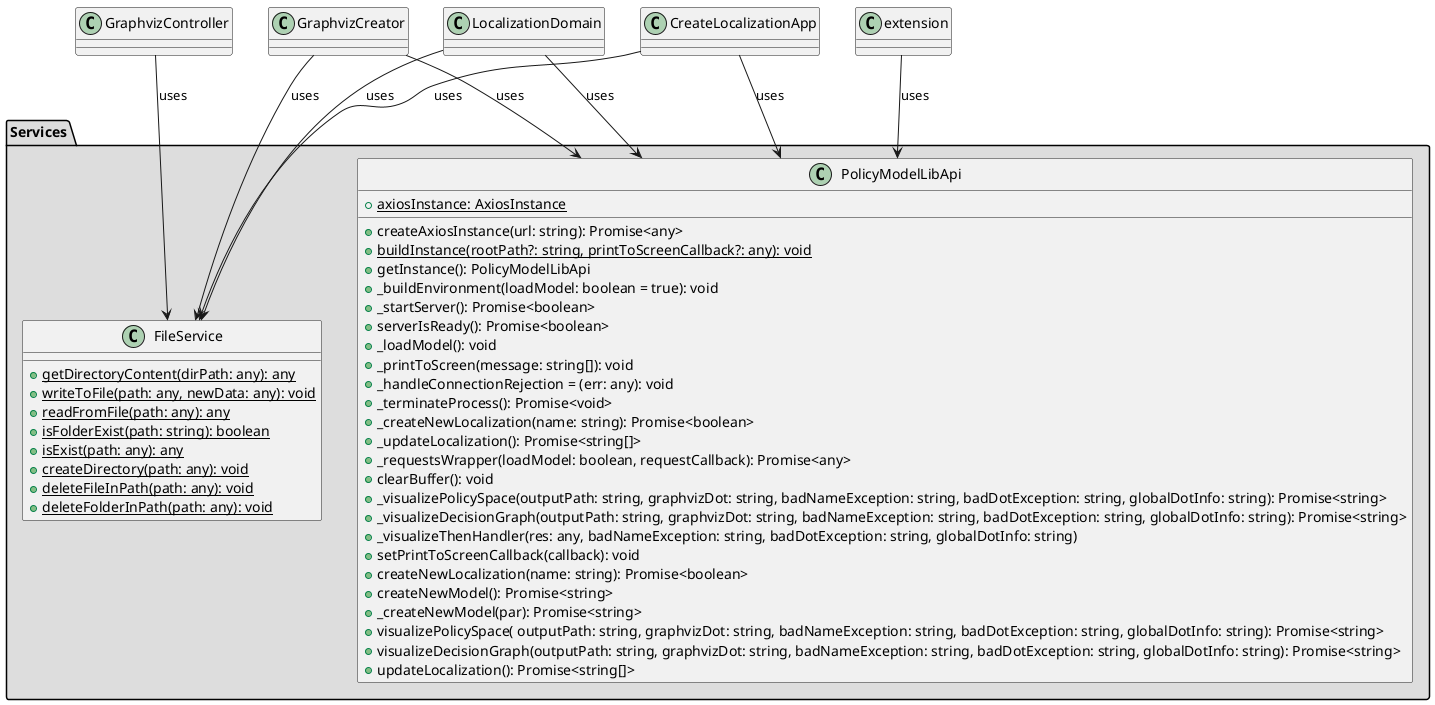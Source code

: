 @startuml
package Services  #DDDDDD {

    class FileService {
        +{static} getDirectoryContent(dirPath: any): any
        +{static} writeToFile(path: any, newData: any): void
        +{static} readFromFile(path: any): any
        +{static} isFolderExist(path: string): boolean
        +{static} isExist(path: any): any
        +{static} createDirectory(path: any): void
        +{static} deleteFileInPath(path: any): void
        +{static} deleteFolderInPath(path: any): void
    }

    class PolicyModelLibApi {
        + {static} axiosInstance: AxiosInstance

        + createAxiosInstance(url: string): Promise<any>
        + {static} buildInstance(rootPath?: string, printToScreenCallback?: any): void
        +  getInstance(): PolicyModelLibApi
        +  _buildEnvironment(loadModel: boolean = true): void
        + _startServer(): Promise<boolean> 
        +  serverIsReady(): Promise<boolean>
        + _loadModel(): void
        + _printToScreen(message: string[]): void
        +  _handleConnectionRejection = (err: any): void 
        +  _terminateProcess(): Promise<void>
        +  _createNewLocalization(name: string): Promise<boolean>
        +  _updateLocalization(): Promise<string[]>
        +  _requestsWrapper(loadModel: boolean, requestCallback): Promise<any>
        +  clearBuffer(): void
        + _visualizePolicySpace(outputPath: string, graphvizDot: string, badNameException: string, badDotException: string, globalDotInfo: string): Promise<string>
        + _visualizeDecisionGraph(outputPath: string, graphvizDot: string, badNameException: string, badDotException: string, globalDotInfo: string): Promise<string>
        + _visualizeThenHandler(res: any, badNameException: string, badDotException: string, globalDotInfo: string)
        + setPrintToScreenCallback(callback): void
        + createNewLocalization(name: string): Promise<boolean>
        + createNewModel(): Promise<string>
        + _createNewModel(par): Promise<string>
        + visualizePolicySpace( outputPath: string, graphvizDot: string, badNameException: string, badDotException: string, globalDotInfo: string): Promise<string>
        + visualizeDecisionGraph(outputPath: string, graphvizDot: string, badNameException: string, badDotException: string, globalDotInfo: string): Promise<string>
        + updateLocalization(): Promise<string[]>
    }
}


class GraphvizController{}
class GraphvizCreator{}
class LocalizationDomain{}
class extension {}
class CreateLocalizationApp {}

GraphvizController --> FileService: uses
CreateLocalizationApp --> FileService: uses
GraphvizCreator --> FileService : uses
LocalizationDomain --> FileService : uses
LocalizationDomain --> PolicyModelLibApi: uses
extension --> PolicyModelLibApi: uses
CreateLocalizationApp --> PolicyModelLibApi: uses
GraphvizCreator --> PolicyModelLibApi: uses

@enduml